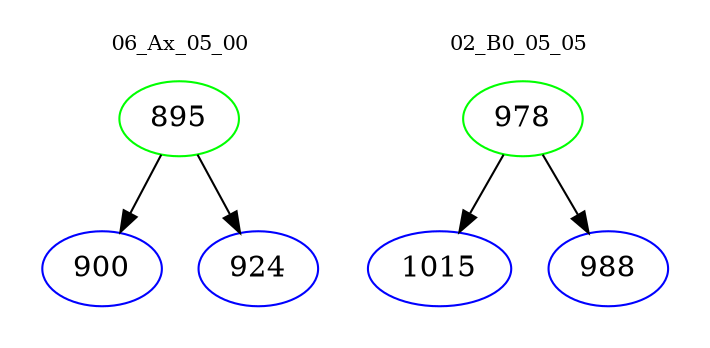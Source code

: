 digraph{
subgraph cluster_0 {
color = white
label = "06_Ax_05_00";
fontsize=10;
T0_895 [label="895", color="green"]
T0_895 -> T0_900 [color="black"]
T0_900 [label="900", color="blue"]
T0_895 -> T0_924 [color="black"]
T0_924 [label="924", color="blue"]
}
subgraph cluster_1 {
color = white
label = "02_B0_05_05";
fontsize=10;
T1_978 [label="978", color="green"]
T1_978 -> T1_1015 [color="black"]
T1_1015 [label="1015", color="blue"]
T1_978 -> T1_988 [color="black"]
T1_988 [label="988", color="blue"]
}
}
